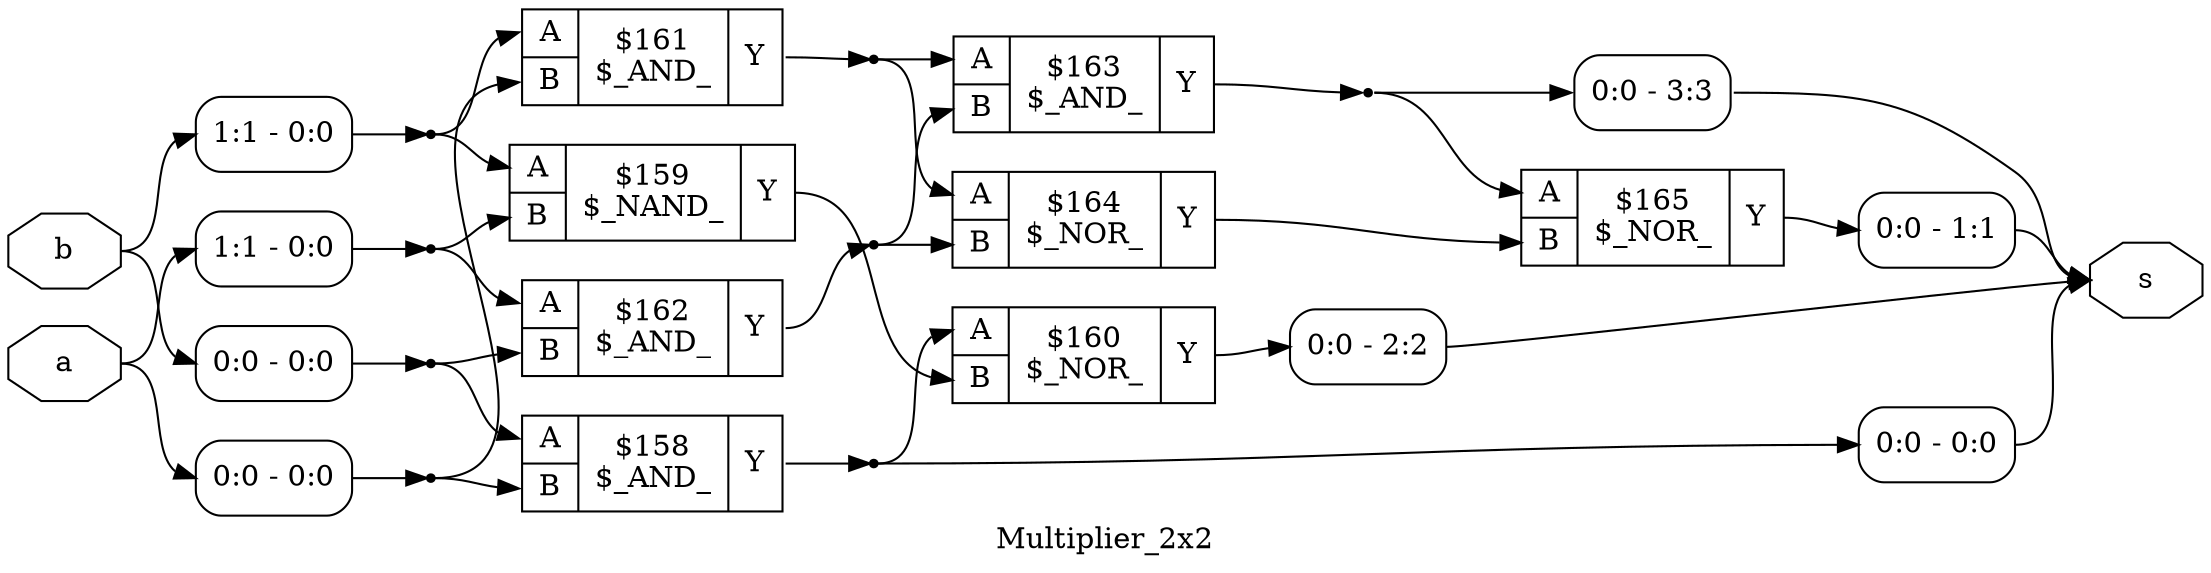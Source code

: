 digraph "Multiplier_2x2" {
label="Multiplier_2x2";
rankdir="LR";
remincross=true;
n17 [ shape=octagon, label="a", color="black", fontcolor="black"];
n18 [ shape=octagon, label="b", color="black", fontcolor="black"];
n19 [ shape=octagon, label="s", color="black", fontcolor="black"];
c23 [ shape=record, label="{{<p20> A|<p21> B}|$158\n$_AND_|{<p22> Y}}",  ];
c24 [ shape=record, label="{{<p20> A|<p21> B}|$159\n$_NAND_|{<p22> Y}}",  ];
c25 [ shape=record, label="{{<p20> A|<p21> B}|$160\n$_NOR_|{<p22> Y}}",  ];
c26 [ shape=record, label="{{<p20> A|<p21> B}|$161\n$_AND_|{<p22> Y}}",  ];
c27 [ shape=record, label="{{<p20> A|<p21> B}|$162\n$_AND_|{<p22> Y}}",  ];
c28 [ shape=record, label="{{<p20> A|<p21> B}|$163\n$_AND_|{<p22> Y}}",  ];
c29 [ shape=record, label="{{<p20> A|<p21> B}|$164\n$_NOR_|{<p22> Y}}",  ];
c30 [ shape=record, label="{{<p20> A|<p21> B}|$165\n$_NOR_|{<p22> Y}}",  ];
x0 [ shape=record, style=rounded, label="<s0> 1:1 - 0:0 ", color="black", fontcolor="black" ];
x1 [ shape=record, style=rounded, label="<s0> 1:1 - 0:0 ", color="black", fontcolor="black" ];
x2 [ shape=record, style=rounded, label="<s0> 0:0 - 0:0 ", color="black", fontcolor="black" ];
x3 [ shape=record, style=rounded, label="<s0> 0:0 - 0:0 ", color="black", fontcolor="black" ];
x4 [ shape=record, style=rounded, label="<s0> 0:0 - 2:2 ", color="black", fontcolor="black" ];
x5 [ shape=record, style=rounded, label="<s0> 0:0 - 1:1 ", color="black", fontcolor="black" ];
x6 [ shape=record, style=rounded, label="<s0> 0:0 - 3:3 ", color="black", fontcolor="black" ];
x7 [ shape=record, style=rounded, label="<s0> 0:0 - 0:0 ", color="black", fontcolor="black" ];
n10 [ shape=point ];
c26:p22:e -> n10:w [color="black", fontcolor="black", label=""];
n10:e -> c28:p20:w [color="black", fontcolor="black", label=""];
n10:e -> c29:p20:w [color="black", fontcolor="black", label=""];
n11 [ shape=point ];
c27:p22:e -> n11:w [color="black", fontcolor="black", label=""];
n11:e -> c28:p21:w [color="black", fontcolor="black", label=""];
n11:e -> c29:p21:w [color="black", fontcolor="black", label=""];
c29:p22:e -> c30:p21:w [color="black", fontcolor="black", label=""];
n13 [ shape=point ];
c23:p22:e -> n13:w [color="black", fontcolor="black", label=""];
n13:e -> c25:p20:w [color="black", fontcolor="black", label=""];
n13:e -> x7:w [color="black", fontcolor="black", label=""];
c30:p22:e -> x5:w [color="black", fontcolor="black", label=""];
c25:p22:e -> x4:w [color="black", fontcolor="black", label=""];
n16 [ shape=point ];
c28:p22:e -> n16:w [color="black", fontcolor="black", label=""];
n16:e -> c30:p20:w [color="black", fontcolor="black", label=""];
n16:e -> x6:w [color="black", fontcolor="black", label=""];
n17:e -> x1:s0:w [color="black", fontcolor="black", label=""];
n17:e -> x3:s0:w [color="black", fontcolor="black", label=""];
n18:e -> x0:s0:w [color="black", fontcolor="black", label=""];
n18:e -> x2:s0:w [color="black", fontcolor="black", label=""];
x4:s0:e -> n19:w [color="black", fontcolor="black", label=""];
x5:s0:e -> n19:w [color="black", fontcolor="black", label=""];
x6:s0:e -> n19:w [color="black", fontcolor="black", label=""];
x7:s0:e -> n19:w [color="black", fontcolor="black", label=""];
n5 [ shape=point ];
x3:e -> n5:w [color="black", fontcolor="black", label=""];
n5:e -> c23:p21:w [color="black", fontcolor="black", label=""];
n5:e -> c26:p21:w [color="black", fontcolor="black", label=""];
n6 [ shape=point ];
x1:e -> n6:w [color="black", fontcolor="black", label=""];
n6:e -> c24:p21:w [color="black", fontcolor="black", label=""];
n6:e -> c27:p20:w [color="black", fontcolor="black", label=""];
n7 [ shape=point ];
x2:e -> n7:w [color="black", fontcolor="black", label=""];
n7:e -> c23:p20:w [color="black", fontcolor="black", label=""];
n7:e -> c27:p21:w [color="black", fontcolor="black", label=""];
n8 [ shape=point ];
x0:e -> n8:w [color="black", fontcolor="black", label=""];
n8:e -> c24:p20:w [color="black", fontcolor="black", label=""];
n8:e -> c26:p20:w [color="black", fontcolor="black", label=""];
c24:p22:e -> c25:p21:w [color="black", fontcolor="black", label=""];
}
